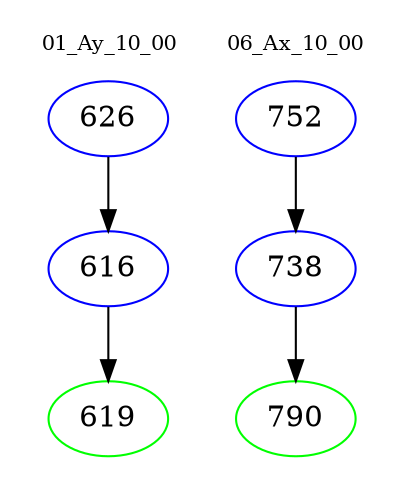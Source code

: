 digraph{
subgraph cluster_0 {
color = white
label = "01_Ay_10_00";
fontsize=10;
T0_626 [label="626", color="blue"]
T0_626 -> T0_616 [color="black"]
T0_616 [label="616", color="blue"]
T0_616 -> T0_619 [color="black"]
T0_619 [label="619", color="green"]
}
subgraph cluster_1 {
color = white
label = "06_Ax_10_00";
fontsize=10;
T1_752 [label="752", color="blue"]
T1_752 -> T1_738 [color="black"]
T1_738 [label="738", color="blue"]
T1_738 -> T1_790 [color="black"]
T1_790 [label="790", color="green"]
}
}
